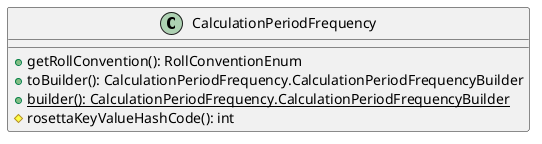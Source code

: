 @startuml

    class CalculationPeriodFrequency [[CalculationPeriodFrequency.html]] {
        +getRollConvention(): RollConventionEnum
        +toBuilder(): CalculationPeriodFrequency.CalculationPeriodFrequencyBuilder
        {static} +builder(): CalculationPeriodFrequency.CalculationPeriodFrequencyBuilder
        #rosettaKeyValueHashCode(): int
    }

@enduml
